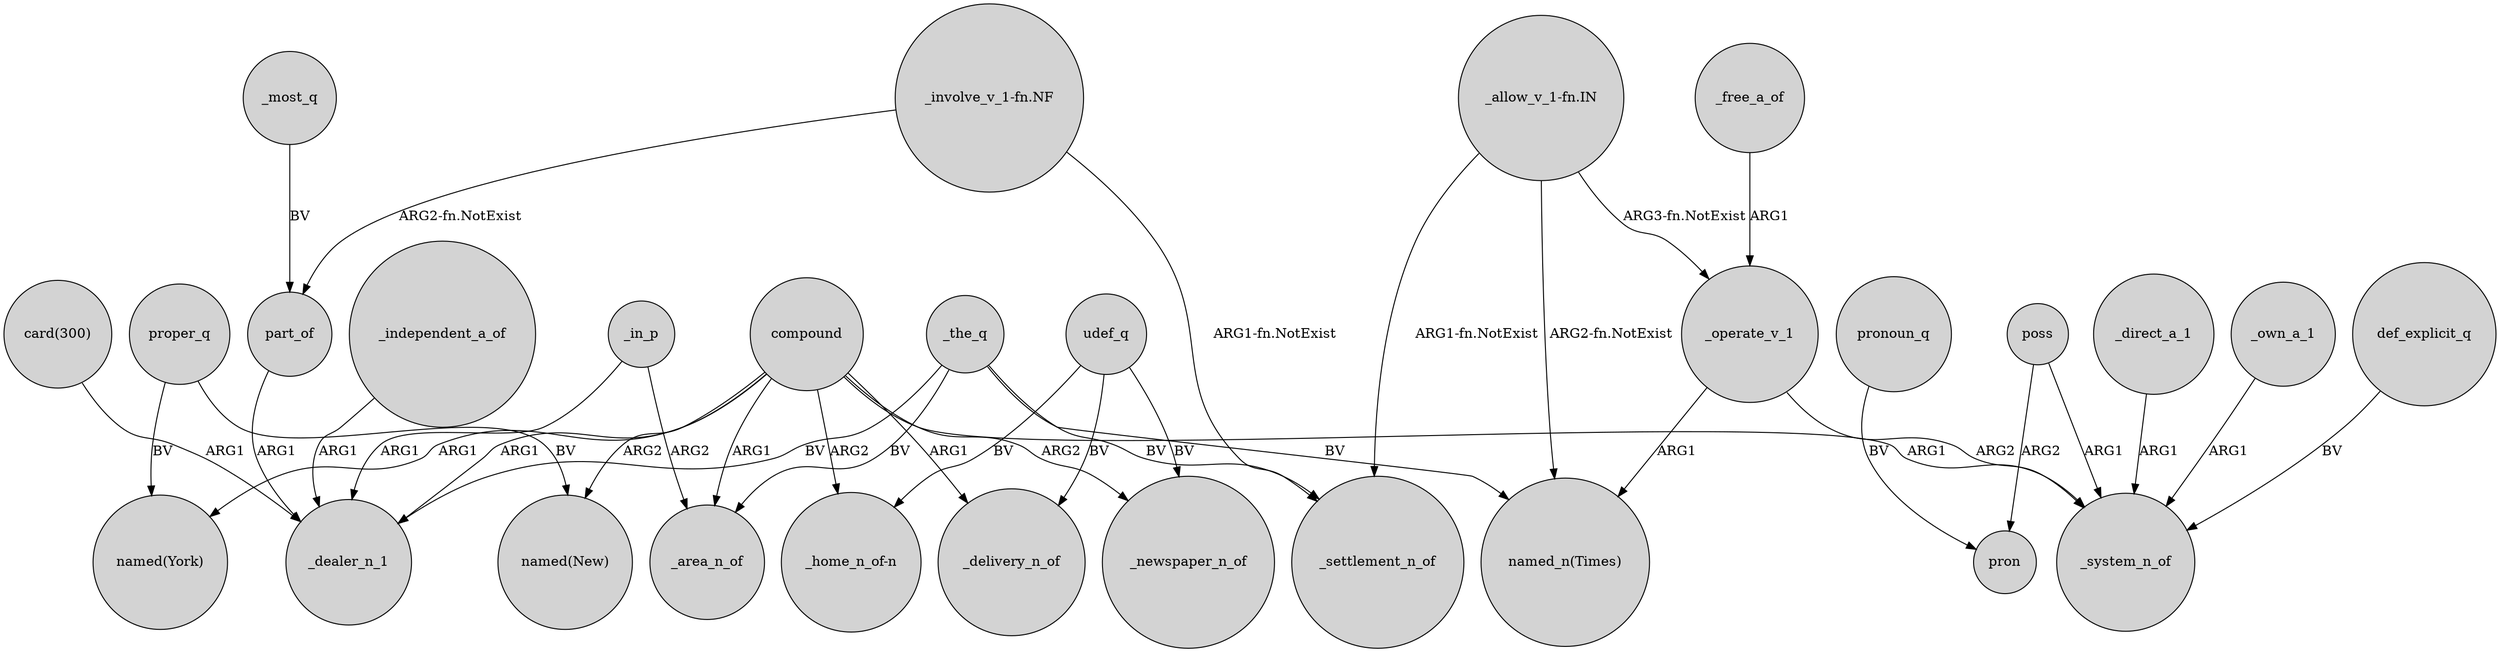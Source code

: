 digraph {
	node [shape=circle style=filled]
	"card(300)" -> _dealer_n_1 [label=ARG1]
	compound -> "named(New)" [label=ARG2]
	poss -> pron [label=ARG2]
	_the_q -> _dealer_n_1 [label=BV]
	udef_q -> _newspaper_n_of [label=BV]
	proper_q -> "named(New)" [label=BV]
	"_allow_v_1-fn.IN" -> _settlement_n_of [label="ARG1-fn.NotExist"]
	compound -> _system_n_of [label=ARG1]
	udef_q -> _delivery_n_of [label=BV]
	_free_a_of -> _operate_v_1 [label=ARG1]
	"_allow_v_1-fn.IN" -> "named_n(Times)" [label="ARG2-fn.NotExist"]
	udef_q -> "_home_n_of-n" [label=BV]
	poss -> _system_n_of [label=ARG1]
	def_explicit_q -> _system_n_of [label=BV]
	compound -> _dealer_n_1 [label=ARG1]
	"_involve_v_1-fn.NF" -> part_of [label="ARG2-fn.NotExist"]
	_independent_a_of -> _dealer_n_1 [label=ARG1]
	"_allow_v_1-fn.IN" -> _operate_v_1 [label="ARG3-fn.NotExist"]
	pronoun_q -> pron [label=BV]
	compound -> _delivery_n_of [label=ARG1]
	_the_q -> _settlement_n_of [label=BV]
	compound -> "named(York)" [label=ARG1]
	_operate_v_1 -> "named_n(Times)" [label=ARG1]
	"_involve_v_1-fn.NF" -> _settlement_n_of [label="ARG1-fn.NotExist"]
	_direct_a_1 -> _system_n_of [label=ARG1]
	part_of -> _dealer_n_1 [label=ARG1]
	_own_a_1 -> _system_n_of [label=ARG1]
	_the_q -> _area_n_of [label=BV]
	_most_q -> part_of [label=BV]
	_in_p -> _area_n_of [label=ARG2]
	_in_p -> _dealer_n_1 [label=ARG1]
	_the_q -> "named_n(Times)" [label=BV]
	compound -> "_home_n_of-n" [label=ARG2]
	_operate_v_1 -> _system_n_of [label=ARG2]
	proper_q -> "named(York)" [label=BV]
	compound -> _area_n_of [label=ARG1]
	compound -> _newspaper_n_of [label=ARG2]
}
